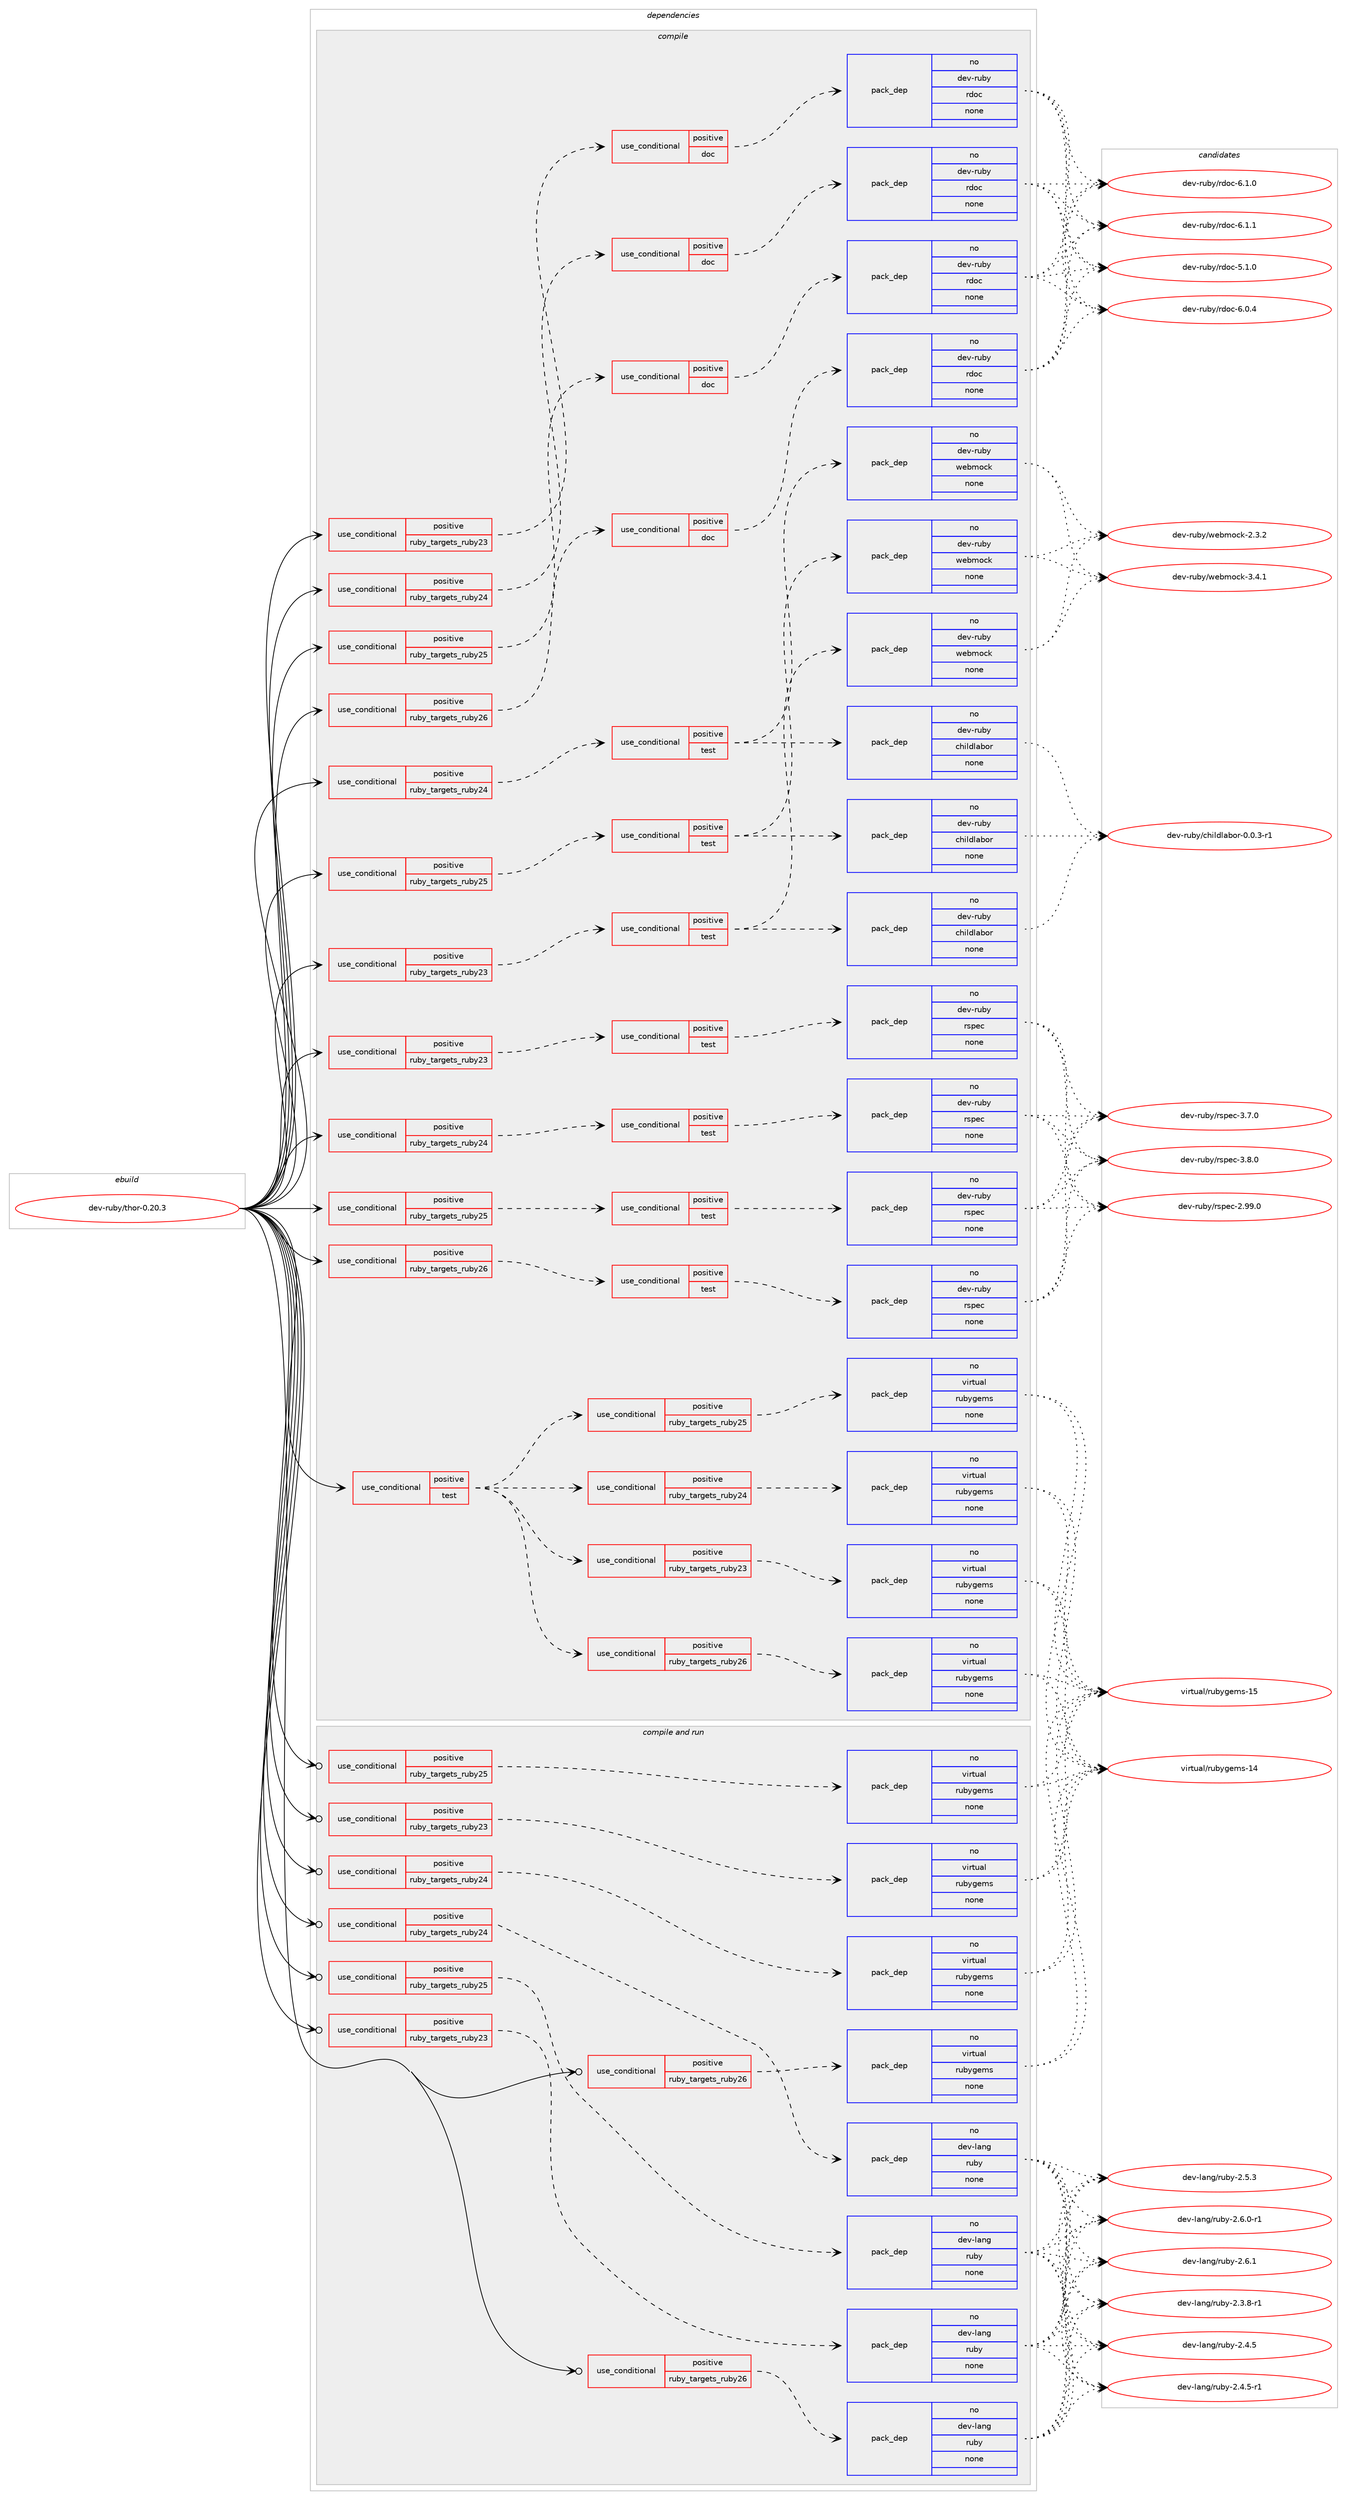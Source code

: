digraph prolog {

# *************
# Graph options
# *************

newrank=true;
concentrate=true;
compound=true;
graph [rankdir=LR,fontname=Helvetica,fontsize=10,ranksep=1.5];#, ranksep=2.5, nodesep=0.2];
edge  [arrowhead=vee];
node  [fontname=Helvetica,fontsize=10];

# **********
# The ebuild
# **********

subgraph cluster_leftcol {
color=gray;
rank=same;
label=<<i>ebuild</i>>;
id [label="dev-ruby/thor-0.20.3", color=red, width=4, href="../dev-ruby/thor-0.20.3.svg"];
}

# ****************
# The dependencies
# ****************

subgraph cluster_midcol {
color=gray;
label=<<i>dependencies</i>>;
subgraph cluster_compile {
fillcolor="#eeeeee";
style=filled;
label=<<i>compile</i>>;
subgraph cond420185 {
dependency1533257 [label=<<TABLE BORDER="0" CELLBORDER="1" CELLSPACING="0" CELLPADDING="4"><TR><TD ROWSPAN="3" CELLPADDING="10">use_conditional</TD></TR><TR><TD>positive</TD></TR><TR><TD>ruby_targets_ruby23</TD></TR></TABLE>>, shape=none, color=red];
subgraph cond420186 {
dependency1533258 [label=<<TABLE BORDER="0" CELLBORDER="1" CELLSPACING="0" CELLPADDING="4"><TR><TD ROWSPAN="3" CELLPADDING="10">use_conditional</TD></TR><TR><TD>positive</TD></TR><TR><TD>doc</TD></TR></TABLE>>, shape=none, color=red];
subgraph pack1089556 {
dependency1533259 [label=<<TABLE BORDER="0" CELLBORDER="1" CELLSPACING="0" CELLPADDING="4" WIDTH="220"><TR><TD ROWSPAN="6" CELLPADDING="30">pack_dep</TD></TR><TR><TD WIDTH="110">no</TD></TR><TR><TD>dev-ruby</TD></TR><TR><TD>rdoc</TD></TR><TR><TD>none</TD></TR><TR><TD></TD></TR></TABLE>>, shape=none, color=blue];
}
dependency1533258:e -> dependency1533259:w [weight=20,style="dashed",arrowhead="vee"];
}
dependency1533257:e -> dependency1533258:w [weight=20,style="dashed",arrowhead="vee"];
}
id:e -> dependency1533257:w [weight=20,style="solid",arrowhead="vee"];
subgraph cond420187 {
dependency1533260 [label=<<TABLE BORDER="0" CELLBORDER="1" CELLSPACING="0" CELLPADDING="4"><TR><TD ROWSPAN="3" CELLPADDING="10">use_conditional</TD></TR><TR><TD>positive</TD></TR><TR><TD>ruby_targets_ruby23</TD></TR></TABLE>>, shape=none, color=red];
subgraph cond420188 {
dependency1533261 [label=<<TABLE BORDER="0" CELLBORDER="1" CELLSPACING="0" CELLPADDING="4"><TR><TD ROWSPAN="3" CELLPADDING="10">use_conditional</TD></TR><TR><TD>positive</TD></TR><TR><TD>test</TD></TR></TABLE>>, shape=none, color=red];
subgraph pack1089557 {
dependency1533262 [label=<<TABLE BORDER="0" CELLBORDER="1" CELLSPACING="0" CELLPADDING="4" WIDTH="220"><TR><TD ROWSPAN="6" CELLPADDING="30">pack_dep</TD></TR><TR><TD WIDTH="110">no</TD></TR><TR><TD>dev-ruby</TD></TR><TR><TD>childlabor</TD></TR><TR><TD>none</TD></TR><TR><TD></TD></TR></TABLE>>, shape=none, color=blue];
}
dependency1533261:e -> dependency1533262:w [weight=20,style="dashed",arrowhead="vee"];
subgraph pack1089558 {
dependency1533263 [label=<<TABLE BORDER="0" CELLBORDER="1" CELLSPACING="0" CELLPADDING="4" WIDTH="220"><TR><TD ROWSPAN="6" CELLPADDING="30">pack_dep</TD></TR><TR><TD WIDTH="110">no</TD></TR><TR><TD>dev-ruby</TD></TR><TR><TD>webmock</TD></TR><TR><TD>none</TD></TR><TR><TD></TD></TR></TABLE>>, shape=none, color=blue];
}
dependency1533261:e -> dependency1533263:w [weight=20,style="dashed",arrowhead="vee"];
}
dependency1533260:e -> dependency1533261:w [weight=20,style="dashed",arrowhead="vee"];
}
id:e -> dependency1533260:w [weight=20,style="solid",arrowhead="vee"];
subgraph cond420189 {
dependency1533264 [label=<<TABLE BORDER="0" CELLBORDER="1" CELLSPACING="0" CELLPADDING="4"><TR><TD ROWSPAN="3" CELLPADDING="10">use_conditional</TD></TR><TR><TD>positive</TD></TR><TR><TD>ruby_targets_ruby23</TD></TR></TABLE>>, shape=none, color=red];
subgraph cond420190 {
dependency1533265 [label=<<TABLE BORDER="0" CELLBORDER="1" CELLSPACING="0" CELLPADDING="4"><TR><TD ROWSPAN="3" CELLPADDING="10">use_conditional</TD></TR><TR><TD>positive</TD></TR><TR><TD>test</TD></TR></TABLE>>, shape=none, color=red];
subgraph pack1089559 {
dependency1533266 [label=<<TABLE BORDER="0" CELLBORDER="1" CELLSPACING="0" CELLPADDING="4" WIDTH="220"><TR><TD ROWSPAN="6" CELLPADDING="30">pack_dep</TD></TR><TR><TD WIDTH="110">no</TD></TR><TR><TD>dev-ruby</TD></TR><TR><TD>rspec</TD></TR><TR><TD>none</TD></TR><TR><TD></TD></TR></TABLE>>, shape=none, color=blue];
}
dependency1533265:e -> dependency1533266:w [weight=20,style="dashed",arrowhead="vee"];
}
dependency1533264:e -> dependency1533265:w [weight=20,style="dashed",arrowhead="vee"];
}
id:e -> dependency1533264:w [weight=20,style="solid",arrowhead="vee"];
subgraph cond420191 {
dependency1533267 [label=<<TABLE BORDER="0" CELLBORDER="1" CELLSPACING="0" CELLPADDING="4"><TR><TD ROWSPAN="3" CELLPADDING="10">use_conditional</TD></TR><TR><TD>positive</TD></TR><TR><TD>ruby_targets_ruby24</TD></TR></TABLE>>, shape=none, color=red];
subgraph cond420192 {
dependency1533268 [label=<<TABLE BORDER="0" CELLBORDER="1" CELLSPACING="0" CELLPADDING="4"><TR><TD ROWSPAN="3" CELLPADDING="10">use_conditional</TD></TR><TR><TD>positive</TD></TR><TR><TD>doc</TD></TR></TABLE>>, shape=none, color=red];
subgraph pack1089560 {
dependency1533269 [label=<<TABLE BORDER="0" CELLBORDER="1" CELLSPACING="0" CELLPADDING="4" WIDTH="220"><TR><TD ROWSPAN="6" CELLPADDING="30">pack_dep</TD></TR><TR><TD WIDTH="110">no</TD></TR><TR><TD>dev-ruby</TD></TR><TR><TD>rdoc</TD></TR><TR><TD>none</TD></TR><TR><TD></TD></TR></TABLE>>, shape=none, color=blue];
}
dependency1533268:e -> dependency1533269:w [weight=20,style="dashed",arrowhead="vee"];
}
dependency1533267:e -> dependency1533268:w [weight=20,style="dashed",arrowhead="vee"];
}
id:e -> dependency1533267:w [weight=20,style="solid",arrowhead="vee"];
subgraph cond420193 {
dependency1533270 [label=<<TABLE BORDER="0" CELLBORDER="1" CELLSPACING="0" CELLPADDING="4"><TR><TD ROWSPAN="3" CELLPADDING="10">use_conditional</TD></TR><TR><TD>positive</TD></TR><TR><TD>ruby_targets_ruby24</TD></TR></TABLE>>, shape=none, color=red];
subgraph cond420194 {
dependency1533271 [label=<<TABLE BORDER="0" CELLBORDER="1" CELLSPACING="0" CELLPADDING="4"><TR><TD ROWSPAN="3" CELLPADDING="10">use_conditional</TD></TR><TR><TD>positive</TD></TR><TR><TD>test</TD></TR></TABLE>>, shape=none, color=red];
subgraph pack1089561 {
dependency1533272 [label=<<TABLE BORDER="0" CELLBORDER="1" CELLSPACING="0" CELLPADDING="4" WIDTH="220"><TR><TD ROWSPAN="6" CELLPADDING="30">pack_dep</TD></TR><TR><TD WIDTH="110">no</TD></TR><TR><TD>dev-ruby</TD></TR><TR><TD>childlabor</TD></TR><TR><TD>none</TD></TR><TR><TD></TD></TR></TABLE>>, shape=none, color=blue];
}
dependency1533271:e -> dependency1533272:w [weight=20,style="dashed",arrowhead="vee"];
subgraph pack1089562 {
dependency1533273 [label=<<TABLE BORDER="0" CELLBORDER="1" CELLSPACING="0" CELLPADDING="4" WIDTH="220"><TR><TD ROWSPAN="6" CELLPADDING="30">pack_dep</TD></TR><TR><TD WIDTH="110">no</TD></TR><TR><TD>dev-ruby</TD></TR><TR><TD>webmock</TD></TR><TR><TD>none</TD></TR><TR><TD></TD></TR></TABLE>>, shape=none, color=blue];
}
dependency1533271:e -> dependency1533273:w [weight=20,style="dashed",arrowhead="vee"];
}
dependency1533270:e -> dependency1533271:w [weight=20,style="dashed",arrowhead="vee"];
}
id:e -> dependency1533270:w [weight=20,style="solid",arrowhead="vee"];
subgraph cond420195 {
dependency1533274 [label=<<TABLE BORDER="0" CELLBORDER="1" CELLSPACING="0" CELLPADDING="4"><TR><TD ROWSPAN="3" CELLPADDING="10">use_conditional</TD></TR><TR><TD>positive</TD></TR><TR><TD>ruby_targets_ruby24</TD></TR></TABLE>>, shape=none, color=red];
subgraph cond420196 {
dependency1533275 [label=<<TABLE BORDER="0" CELLBORDER="1" CELLSPACING="0" CELLPADDING="4"><TR><TD ROWSPAN="3" CELLPADDING="10">use_conditional</TD></TR><TR><TD>positive</TD></TR><TR><TD>test</TD></TR></TABLE>>, shape=none, color=red];
subgraph pack1089563 {
dependency1533276 [label=<<TABLE BORDER="0" CELLBORDER="1" CELLSPACING="0" CELLPADDING="4" WIDTH="220"><TR><TD ROWSPAN="6" CELLPADDING="30">pack_dep</TD></TR><TR><TD WIDTH="110">no</TD></TR><TR><TD>dev-ruby</TD></TR><TR><TD>rspec</TD></TR><TR><TD>none</TD></TR><TR><TD></TD></TR></TABLE>>, shape=none, color=blue];
}
dependency1533275:e -> dependency1533276:w [weight=20,style="dashed",arrowhead="vee"];
}
dependency1533274:e -> dependency1533275:w [weight=20,style="dashed",arrowhead="vee"];
}
id:e -> dependency1533274:w [weight=20,style="solid",arrowhead="vee"];
subgraph cond420197 {
dependency1533277 [label=<<TABLE BORDER="0" CELLBORDER="1" CELLSPACING="0" CELLPADDING="4"><TR><TD ROWSPAN="3" CELLPADDING="10">use_conditional</TD></TR><TR><TD>positive</TD></TR><TR><TD>ruby_targets_ruby25</TD></TR></TABLE>>, shape=none, color=red];
subgraph cond420198 {
dependency1533278 [label=<<TABLE BORDER="0" CELLBORDER="1" CELLSPACING="0" CELLPADDING="4"><TR><TD ROWSPAN="3" CELLPADDING="10">use_conditional</TD></TR><TR><TD>positive</TD></TR><TR><TD>doc</TD></TR></TABLE>>, shape=none, color=red];
subgraph pack1089564 {
dependency1533279 [label=<<TABLE BORDER="0" CELLBORDER="1" CELLSPACING="0" CELLPADDING="4" WIDTH="220"><TR><TD ROWSPAN="6" CELLPADDING="30">pack_dep</TD></TR><TR><TD WIDTH="110">no</TD></TR><TR><TD>dev-ruby</TD></TR><TR><TD>rdoc</TD></TR><TR><TD>none</TD></TR><TR><TD></TD></TR></TABLE>>, shape=none, color=blue];
}
dependency1533278:e -> dependency1533279:w [weight=20,style="dashed",arrowhead="vee"];
}
dependency1533277:e -> dependency1533278:w [weight=20,style="dashed",arrowhead="vee"];
}
id:e -> dependency1533277:w [weight=20,style="solid",arrowhead="vee"];
subgraph cond420199 {
dependency1533280 [label=<<TABLE BORDER="0" CELLBORDER="1" CELLSPACING="0" CELLPADDING="4"><TR><TD ROWSPAN="3" CELLPADDING="10">use_conditional</TD></TR><TR><TD>positive</TD></TR><TR><TD>ruby_targets_ruby25</TD></TR></TABLE>>, shape=none, color=red];
subgraph cond420200 {
dependency1533281 [label=<<TABLE BORDER="0" CELLBORDER="1" CELLSPACING="0" CELLPADDING="4"><TR><TD ROWSPAN="3" CELLPADDING="10">use_conditional</TD></TR><TR><TD>positive</TD></TR><TR><TD>test</TD></TR></TABLE>>, shape=none, color=red];
subgraph pack1089565 {
dependency1533282 [label=<<TABLE BORDER="0" CELLBORDER="1" CELLSPACING="0" CELLPADDING="4" WIDTH="220"><TR><TD ROWSPAN="6" CELLPADDING="30">pack_dep</TD></TR><TR><TD WIDTH="110">no</TD></TR><TR><TD>dev-ruby</TD></TR><TR><TD>childlabor</TD></TR><TR><TD>none</TD></TR><TR><TD></TD></TR></TABLE>>, shape=none, color=blue];
}
dependency1533281:e -> dependency1533282:w [weight=20,style="dashed",arrowhead="vee"];
subgraph pack1089566 {
dependency1533283 [label=<<TABLE BORDER="0" CELLBORDER="1" CELLSPACING="0" CELLPADDING="4" WIDTH="220"><TR><TD ROWSPAN="6" CELLPADDING="30">pack_dep</TD></TR><TR><TD WIDTH="110">no</TD></TR><TR><TD>dev-ruby</TD></TR><TR><TD>webmock</TD></TR><TR><TD>none</TD></TR><TR><TD></TD></TR></TABLE>>, shape=none, color=blue];
}
dependency1533281:e -> dependency1533283:w [weight=20,style="dashed",arrowhead="vee"];
}
dependency1533280:e -> dependency1533281:w [weight=20,style="dashed",arrowhead="vee"];
}
id:e -> dependency1533280:w [weight=20,style="solid",arrowhead="vee"];
subgraph cond420201 {
dependency1533284 [label=<<TABLE BORDER="0" CELLBORDER="1" CELLSPACING="0" CELLPADDING="4"><TR><TD ROWSPAN="3" CELLPADDING="10">use_conditional</TD></TR><TR><TD>positive</TD></TR><TR><TD>ruby_targets_ruby25</TD></TR></TABLE>>, shape=none, color=red];
subgraph cond420202 {
dependency1533285 [label=<<TABLE BORDER="0" CELLBORDER="1" CELLSPACING="0" CELLPADDING="4"><TR><TD ROWSPAN="3" CELLPADDING="10">use_conditional</TD></TR><TR><TD>positive</TD></TR><TR><TD>test</TD></TR></TABLE>>, shape=none, color=red];
subgraph pack1089567 {
dependency1533286 [label=<<TABLE BORDER="0" CELLBORDER="1" CELLSPACING="0" CELLPADDING="4" WIDTH="220"><TR><TD ROWSPAN="6" CELLPADDING="30">pack_dep</TD></TR><TR><TD WIDTH="110">no</TD></TR><TR><TD>dev-ruby</TD></TR><TR><TD>rspec</TD></TR><TR><TD>none</TD></TR><TR><TD></TD></TR></TABLE>>, shape=none, color=blue];
}
dependency1533285:e -> dependency1533286:w [weight=20,style="dashed",arrowhead="vee"];
}
dependency1533284:e -> dependency1533285:w [weight=20,style="dashed",arrowhead="vee"];
}
id:e -> dependency1533284:w [weight=20,style="solid",arrowhead="vee"];
subgraph cond420203 {
dependency1533287 [label=<<TABLE BORDER="0" CELLBORDER="1" CELLSPACING="0" CELLPADDING="4"><TR><TD ROWSPAN="3" CELLPADDING="10">use_conditional</TD></TR><TR><TD>positive</TD></TR><TR><TD>ruby_targets_ruby26</TD></TR></TABLE>>, shape=none, color=red];
subgraph cond420204 {
dependency1533288 [label=<<TABLE BORDER="0" CELLBORDER="1" CELLSPACING="0" CELLPADDING="4"><TR><TD ROWSPAN="3" CELLPADDING="10">use_conditional</TD></TR><TR><TD>positive</TD></TR><TR><TD>doc</TD></TR></TABLE>>, shape=none, color=red];
subgraph pack1089568 {
dependency1533289 [label=<<TABLE BORDER="0" CELLBORDER="1" CELLSPACING="0" CELLPADDING="4" WIDTH="220"><TR><TD ROWSPAN="6" CELLPADDING="30">pack_dep</TD></TR><TR><TD WIDTH="110">no</TD></TR><TR><TD>dev-ruby</TD></TR><TR><TD>rdoc</TD></TR><TR><TD>none</TD></TR><TR><TD></TD></TR></TABLE>>, shape=none, color=blue];
}
dependency1533288:e -> dependency1533289:w [weight=20,style="dashed",arrowhead="vee"];
}
dependency1533287:e -> dependency1533288:w [weight=20,style="dashed",arrowhead="vee"];
}
id:e -> dependency1533287:w [weight=20,style="solid",arrowhead="vee"];
subgraph cond420205 {
dependency1533290 [label=<<TABLE BORDER="0" CELLBORDER="1" CELLSPACING="0" CELLPADDING="4"><TR><TD ROWSPAN="3" CELLPADDING="10">use_conditional</TD></TR><TR><TD>positive</TD></TR><TR><TD>ruby_targets_ruby26</TD></TR></TABLE>>, shape=none, color=red];
subgraph cond420206 {
dependency1533291 [label=<<TABLE BORDER="0" CELLBORDER="1" CELLSPACING="0" CELLPADDING="4"><TR><TD ROWSPAN="3" CELLPADDING="10">use_conditional</TD></TR><TR><TD>positive</TD></TR><TR><TD>test</TD></TR></TABLE>>, shape=none, color=red];
subgraph pack1089569 {
dependency1533292 [label=<<TABLE BORDER="0" CELLBORDER="1" CELLSPACING="0" CELLPADDING="4" WIDTH="220"><TR><TD ROWSPAN="6" CELLPADDING="30">pack_dep</TD></TR><TR><TD WIDTH="110">no</TD></TR><TR><TD>dev-ruby</TD></TR><TR><TD>rspec</TD></TR><TR><TD>none</TD></TR><TR><TD></TD></TR></TABLE>>, shape=none, color=blue];
}
dependency1533291:e -> dependency1533292:w [weight=20,style="dashed",arrowhead="vee"];
}
dependency1533290:e -> dependency1533291:w [weight=20,style="dashed",arrowhead="vee"];
}
id:e -> dependency1533290:w [weight=20,style="solid",arrowhead="vee"];
subgraph cond420207 {
dependency1533293 [label=<<TABLE BORDER="0" CELLBORDER="1" CELLSPACING="0" CELLPADDING="4"><TR><TD ROWSPAN="3" CELLPADDING="10">use_conditional</TD></TR><TR><TD>positive</TD></TR><TR><TD>test</TD></TR></TABLE>>, shape=none, color=red];
subgraph cond420208 {
dependency1533294 [label=<<TABLE BORDER="0" CELLBORDER="1" CELLSPACING="0" CELLPADDING="4"><TR><TD ROWSPAN="3" CELLPADDING="10">use_conditional</TD></TR><TR><TD>positive</TD></TR><TR><TD>ruby_targets_ruby23</TD></TR></TABLE>>, shape=none, color=red];
subgraph pack1089570 {
dependency1533295 [label=<<TABLE BORDER="0" CELLBORDER="1" CELLSPACING="0" CELLPADDING="4" WIDTH="220"><TR><TD ROWSPAN="6" CELLPADDING="30">pack_dep</TD></TR><TR><TD WIDTH="110">no</TD></TR><TR><TD>virtual</TD></TR><TR><TD>rubygems</TD></TR><TR><TD>none</TD></TR><TR><TD></TD></TR></TABLE>>, shape=none, color=blue];
}
dependency1533294:e -> dependency1533295:w [weight=20,style="dashed",arrowhead="vee"];
}
dependency1533293:e -> dependency1533294:w [weight=20,style="dashed",arrowhead="vee"];
subgraph cond420209 {
dependency1533296 [label=<<TABLE BORDER="0" CELLBORDER="1" CELLSPACING="0" CELLPADDING="4"><TR><TD ROWSPAN="3" CELLPADDING="10">use_conditional</TD></TR><TR><TD>positive</TD></TR><TR><TD>ruby_targets_ruby24</TD></TR></TABLE>>, shape=none, color=red];
subgraph pack1089571 {
dependency1533297 [label=<<TABLE BORDER="0" CELLBORDER="1" CELLSPACING="0" CELLPADDING="4" WIDTH="220"><TR><TD ROWSPAN="6" CELLPADDING="30">pack_dep</TD></TR><TR><TD WIDTH="110">no</TD></TR><TR><TD>virtual</TD></TR><TR><TD>rubygems</TD></TR><TR><TD>none</TD></TR><TR><TD></TD></TR></TABLE>>, shape=none, color=blue];
}
dependency1533296:e -> dependency1533297:w [weight=20,style="dashed",arrowhead="vee"];
}
dependency1533293:e -> dependency1533296:w [weight=20,style="dashed",arrowhead="vee"];
subgraph cond420210 {
dependency1533298 [label=<<TABLE BORDER="0" CELLBORDER="1" CELLSPACING="0" CELLPADDING="4"><TR><TD ROWSPAN="3" CELLPADDING="10">use_conditional</TD></TR><TR><TD>positive</TD></TR><TR><TD>ruby_targets_ruby25</TD></TR></TABLE>>, shape=none, color=red];
subgraph pack1089572 {
dependency1533299 [label=<<TABLE BORDER="0" CELLBORDER="1" CELLSPACING="0" CELLPADDING="4" WIDTH="220"><TR><TD ROWSPAN="6" CELLPADDING="30">pack_dep</TD></TR><TR><TD WIDTH="110">no</TD></TR><TR><TD>virtual</TD></TR><TR><TD>rubygems</TD></TR><TR><TD>none</TD></TR><TR><TD></TD></TR></TABLE>>, shape=none, color=blue];
}
dependency1533298:e -> dependency1533299:w [weight=20,style="dashed",arrowhead="vee"];
}
dependency1533293:e -> dependency1533298:w [weight=20,style="dashed",arrowhead="vee"];
subgraph cond420211 {
dependency1533300 [label=<<TABLE BORDER="0" CELLBORDER="1" CELLSPACING="0" CELLPADDING="4"><TR><TD ROWSPAN="3" CELLPADDING="10">use_conditional</TD></TR><TR><TD>positive</TD></TR><TR><TD>ruby_targets_ruby26</TD></TR></TABLE>>, shape=none, color=red];
subgraph pack1089573 {
dependency1533301 [label=<<TABLE BORDER="0" CELLBORDER="1" CELLSPACING="0" CELLPADDING="4" WIDTH="220"><TR><TD ROWSPAN="6" CELLPADDING="30">pack_dep</TD></TR><TR><TD WIDTH="110">no</TD></TR><TR><TD>virtual</TD></TR><TR><TD>rubygems</TD></TR><TR><TD>none</TD></TR><TR><TD></TD></TR></TABLE>>, shape=none, color=blue];
}
dependency1533300:e -> dependency1533301:w [weight=20,style="dashed",arrowhead="vee"];
}
dependency1533293:e -> dependency1533300:w [weight=20,style="dashed",arrowhead="vee"];
}
id:e -> dependency1533293:w [weight=20,style="solid",arrowhead="vee"];
}
subgraph cluster_compileandrun {
fillcolor="#eeeeee";
style=filled;
label=<<i>compile and run</i>>;
subgraph cond420212 {
dependency1533302 [label=<<TABLE BORDER="0" CELLBORDER="1" CELLSPACING="0" CELLPADDING="4"><TR><TD ROWSPAN="3" CELLPADDING="10">use_conditional</TD></TR><TR><TD>positive</TD></TR><TR><TD>ruby_targets_ruby23</TD></TR></TABLE>>, shape=none, color=red];
subgraph pack1089574 {
dependency1533303 [label=<<TABLE BORDER="0" CELLBORDER="1" CELLSPACING="0" CELLPADDING="4" WIDTH="220"><TR><TD ROWSPAN="6" CELLPADDING="30">pack_dep</TD></TR><TR><TD WIDTH="110">no</TD></TR><TR><TD>dev-lang</TD></TR><TR><TD>ruby</TD></TR><TR><TD>none</TD></TR><TR><TD></TD></TR></TABLE>>, shape=none, color=blue];
}
dependency1533302:e -> dependency1533303:w [weight=20,style="dashed",arrowhead="vee"];
}
id:e -> dependency1533302:w [weight=20,style="solid",arrowhead="odotvee"];
subgraph cond420213 {
dependency1533304 [label=<<TABLE BORDER="0" CELLBORDER="1" CELLSPACING="0" CELLPADDING="4"><TR><TD ROWSPAN="3" CELLPADDING="10">use_conditional</TD></TR><TR><TD>positive</TD></TR><TR><TD>ruby_targets_ruby23</TD></TR></TABLE>>, shape=none, color=red];
subgraph pack1089575 {
dependency1533305 [label=<<TABLE BORDER="0" CELLBORDER="1" CELLSPACING="0" CELLPADDING="4" WIDTH="220"><TR><TD ROWSPAN="6" CELLPADDING="30">pack_dep</TD></TR><TR><TD WIDTH="110">no</TD></TR><TR><TD>virtual</TD></TR><TR><TD>rubygems</TD></TR><TR><TD>none</TD></TR><TR><TD></TD></TR></TABLE>>, shape=none, color=blue];
}
dependency1533304:e -> dependency1533305:w [weight=20,style="dashed",arrowhead="vee"];
}
id:e -> dependency1533304:w [weight=20,style="solid",arrowhead="odotvee"];
subgraph cond420214 {
dependency1533306 [label=<<TABLE BORDER="0" CELLBORDER="1" CELLSPACING="0" CELLPADDING="4"><TR><TD ROWSPAN="3" CELLPADDING="10">use_conditional</TD></TR><TR><TD>positive</TD></TR><TR><TD>ruby_targets_ruby24</TD></TR></TABLE>>, shape=none, color=red];
subgraph pack1089576 {
dependency1533307 [label=<<TABLE BORDER="0" CELLBORDER="1" CELLSPACING="0" CELLPADDING="4" WIDTH="220"><TR><TD ROWSPAN="6" CELLPADDING="30">pack_dep</TD></TR><TR><TD WIDTH="110">no</TD></TR><TR><TD>dev-lang</TD></TR><TR><TD>ruby</TD></TR><TR><TD>none</TD></TR><TR><TD></TD></TR></TABLE>>, shape=none, color=blue];
}
dependency1533306:e -> dependency1533307:w [weight=20,style="dashed",arrowhead="vee"];
}
id:e -> dependency1533306:w [weight=20,style="solid",arrowhead="odotvee"];
subgraph cond420215 {
dependency1533308 [label=<<TABLE BORDER="0" CELLBORDER="1" CELLSPACING="0" CELLPADDING="4"><TR><TD ROWSPAN="3" CELLPADDING="10">use_conditional</TD></TR><TR><TD>positive</TD></TR><TR><TD>ruby_targets_ruby24</TD></TR></TABLE>>, shape=none, color=red];
subgraph pack1089577 {
dependency1533309 [label=<<TABLE BORDER="0" CELLBORDER="1" CELLSPACING="0" CELLPADDING="4" WIDTH="220"><TR><TD ROWSPAN="6" CELLPADDING="30">pack_dep</TD></TR><TR><TD WIDTH="110">no</TD></TR><TR><TD>virtual</TD></TR><TR><TD>rubygems</TD></TR><TR><TD>none</TD></TR><TR><TD></TD></TR></TABLE>>, shape=none, color=blue];
}
dependency1533308:e -> dependency1533309:w [weight=20,style="dashed",arrowhead="vee"];
}
id:e -> dependency1533308:w [weight=20,style="solid",arrowhead="odotvee"];
subgraph cond420216 {
dependency1533310 [label=<<TABLE BORDER="0" CELLBORDER="1" CELLSPACING="0" CELLPADDING="4"><TR><TD ROWSPAN="3" CELLPADDING="10">use_conditional</TD></TR><TR><TD>positive</TD></TR><TR><TD>ruby_targets_ruby25</TD></TR></TABLE>>, shape=none, color=red];
subgraph pack1089578 {
dependency1533311 [label=<<TABLE BORDER="0" CELLBORDER="1" CELLSPACING="0" CELLPADDING="4" WIDTH="220"><TR><TD ROWSPAN="6" CELLPADDING="30">pack_dep</TD></TR><TR><TD WIDTH="110">no</TD></TR><TR><TD>dev-lang</TD></TR><TR><TD>ruby</TD></TR><TR><TD>none</TD></TR><TR><TD></TD></TR></TABLE>>, shape=none, color=blue];
}
dependency1533310:e -> dependency1533311:w [weight=20,style="dashed",arrowhead="vee"];
}
id:e -> dependency1533310:w [weight=20,style="solid",arrowhead="odotvee"];
subgraph cond420217 {
dependency1533312 [label=<<TABLE BORDER="0" CELLBORDER="1" CELLSPACING="0" CELLPADDING="4"><TR><TD ROWSPAN="3" CELLPADDING="10">use_conditional</TD></TR><TR><TD>positive</TD></TR><TR><TD>ruby_targets_ruby25</TD></TR></TABLE>>, shape=none, color=red];
subgraph pack1089579 {
dependency1533313 [label=<<TABLE BORDER="0" CELLBORDER="1" CELLSPACING="0" CELLPADDING="4" WIDTH="220"><TR><TD ROWSPAN="6" CELLPADDING="30">pack_dep</TD></TR><TR><TD WIDTH="110">no</TD></TR><TR><TD>virtual</TD></TR><TR><TD>rubygems</TD></TR><TR><TD>none</TD></TR><TR><TD></TD></TR></TABLE>>, shape=none, color=blue];
}
dependency1533312:e -> dependency1533313:w [weight=20,style="dashed",arrowhead="vee"];
}
id:e -> dependency1533312:w [weight=20,style="solid",arrowhead="odotvee"];
subgraph cond420218 {
dependency1533314 [label=<<TABLE BORDER="0" CELLBORDER="1" CELLSPACING="0" CELLPADDING="4"><TR><TD ROWSPAN="3" CELLPADDING="10">use_conditional</TD></TR><TR><TD>positive</TD></TR><TR><TD>ruby_targets_ruby26</TD></TR></TABLE>>, shape=none, color=red];
subgraph pack1089580 {
dependency1533315 [label=<<TABLE BORDER="0" CELLBORDER="1" CELLSPACING="0" CELLPADDING="4" WIDTH="220"><TR><TD ROWSPAN="6" CELLPADDING="30">pack_dep</TD></TR><TR><TD WIDTH="110">no</TD></TR><TR><TD>dev-lang</TD></TR><TR><TD>ruby</TD></TR><TR><TD>none</TD></TR><TR><TD></TD></TR></TABLE>>, shape=none, color=blue];
}
dependency1533314:e -> dependency1533315:w [weight=20,style="dashed",arrowhead="vee"];
}
id:e -> dependency1533314:w [weight=20,style="solid",arrowhead="odotvee"];
subgraph cond420219 {
dependency1533316 [label=<<TABLE BORDER="0" CELLBORDER="1" CELLSPACING="0" CELLPADDING="4"><TR><TD ROWSPAN="3" CELLPADDING="10">use_conditional</TD></TR><TR><TD>positive</TD></TR><TR><TD>ruby_targets_ruby26</TD></TR></TABLE>>, shape=none, color=red];
subgraph pack1089581 {
dependency1533317 [label=<<TABLE BORDER="0" CELLBORDER="1" CELLSPACING="0" CELLPADDING="4" WIDTH="220"><TR><TD ROWSPAN="6" CELLPADDING="30">pack_dep</TD></TR><TR><TD WIDTH="110">no</TD></TR><TR><TD>virtual</TD></TR><TR><TD>rubygems</TD></TR><TR><TD>none</TD></TR><TR><TD></TD></TR></TABLE>>, shape=none, color=blue];
}
dependency1533316:e -> dependency1533317:w [weight=20,style="dashed",arrowhead="vee"];
}
id:e -> dependency1533316:w [weight=20,style="solid",arrowhead="odotvee"];
}
subgraph cluster_run {
fillcolor="#eeeeee";
style=filled;
label=<<i>run</i>>;
}
}

# **************
# The candidates
# **************

subgraph cluster_choices {
rank=same;
color=gray;
label=<<i>candidates</i>>;

subgraph choice1089556 {
color=black;
nodesep=1;
choice10010111845114117981214711410011199455346494648 [label="dev-ruby/rdoc-5.1.0", color=red, width=4,href="../dev-ruby/rdoc-5.1.0.svg"];
choice10010111845114117981214711410011199455446484652 [label="dev-ruby/rdoc-6.0.4", color=red, width=4,href="../dev-ruby/rdoc-6.0.4.svg"];
choice10010111845114117981214711410011199455446494648 [label="dev-ruby/rdoc-6.1.0", color=red, width=4,href="../dev-ruby/rdoc-6.1.0.svg"];
choice10010111845114117981214711410011199455446494649 [label="dev-ruby/rdoc-6.1.1", color=red, width=4,href="../dev-ruby/rdoc-6.1.1.svg"];
dependency1533259:e -> choice10010111845114117981214711410011199455346494648:w [style=dotted,weight="100"];
dependency1533259:e -> choice10010111845114117981214711410011199455446484652:w [style=dotted,weight="100"];
dependency1533259:e -> choice10010111845114117981214711410011199455446494648:w [style=dotted,weight="100"];
dependency1533259:e -> choice10010111845114117981214711410011199455446494649:w [style=dotted,weight="100"];
}
subgraph choice1089557 {
color=black;
nodesep=1;
choice1001011184511411798121479910410510810010897981111144548464846514511449 [label="dev-ruby/childlabor-0.0.3-r1", color=red, width=4,href="../dev-ruby/childlabor-0.0.3-r1.svg"];
dependency1533262:e -> choice1001011184511411798121479910410510810010897981111144548464846514511449:w [style=dotted,weight="100"];
}
subgraph choice1089558 {
color=black;
nodesep=1;
choice1001011184511411798121471191019810911199107455046514650 [label="dev-ruby/webmock-2.3.2", color=red, width=4,href="../dev-ruby/webmock-2.3.2.svg"];
choice1001011184511411798121471191019810911199107455146524649 [label="dev-ruby/webmock-3.4.1", color=red, width=4,href="../dev-ruby/webmock-3.4.1.svg"];
dependency1533263:e -> choice1001011184511411798121471191019810911199107455046514650:w [style=dotted,weight="100"];
dependency1533263:e -> choice1001011184511411798121471191019810911199107455146524649:w [style=dotted,weight="100"];
}
subgraph choice1089559 {
color=black;
nodesep=1;
choice1001011184511411798121471141151121019945504657574648 [label="dev-ruby/rspec-2.99.0", color=red, width=4,href="../dev-ruby/rspec-2.99.0.svg"];
choice10010111845114117981214711411511210199455146554648 [label="dev-ruby/rspec-3.7.0", color=red, width=4,href="../dev-ruby/rspec-3.7.0.svg"];
choice10010111845114117981214711411511210199455146564648 [label="dev-ruby/rspec-3.8.0", color=red, width=4,href="../dev-ruby/rspec-3.8.0.svg"];
dependency1533266:e -> choice1001011184511411798121471141151121019945504657574648:w [style=dotted,weight="100"];
dependency1533266:e -> choice10010111845114117981214711411511210199455146554648:w [style=dotted,weight="100"];
dependency1533266:e -> choice10010111845114117981214711411511210199455146564648:w [style=dotted,weight="100"];
}
subgraph choice1089560 {
color=black;
nodesep=1;
choice10010111845114117981214711410011199455346494648 [label="dev-ruby/rdoc-5.1.0", color=red, width=4,href="../dev-ruby/rdoc-5.1.0.svg"];
choice10010111845114117981214711410011199455446484652 [label="dev-ruby/rdoc-6.0.4", color=red, width=4,href="../dev-ruby/rdoc-6.0.4.svg"];
choice10010111845114117981214711410011199455446494648 [label="dev-ruby/rdoc-6.1.0", color=red, width=4,href="../dev-ruby/rdoc-6.1.0.svg"];
choice10010111845114117981214711410011199455446494649 [label="dev-ruby/rdoc-6.1.1", color=red, width=4,href="../dev-ruby/rdoc-6.1.1.svg"];
dependency1533269:e -> choice10010111845114117981214711410011199455346494648:w [style=dotted,weight="100"];
dependency1533269:e -> choice10010111845114117981214711410011199455446484652:w [style=dotted,weight="100"];
dependency1533269:e -> choice10010111845114117981214711410011199455446494648:w [style=dotted,weight="100"];
dependency1533269:e -> choice10010111845114117981214711410011199455446494649:w [style=dotted,weight="100"];
}
subgraph choice1089561 {
color=black;
nodesep=1;
choice1001011184511411798121479910410510810010897981111144548464846514511449 [label="dev-ruby/childlabor-0.0.3-r1", color=red, width=4,href="../dev-ruby/childlabor-0.0.3-r1.svg"];
dependency1533272:e -> choice1001011184511411798121479910410510810010897981111144548464846514511449:w [style=dotted,weight="100"];
}
subgraph choice1089562 {
color=black;
nodesep=1;
choice1001011184511411798121471191019810911199107455046514650 [label="dev-ruby/webmock-2.3.2", color=red, width=4,href="../dev-ruby/webmock-2.3.2.svg"];
choice1001011184511411798121471191019810911199107455146524649 [label="dev-ruby/webmock-3.4.1", color=red, width=4,href="../dev-ruby/webmock-3.4.1.svg"];
dependency1533273:e -> choice1001011184511411798121471191019810911199107455046514650:w [style=dotted,weight="100"];
dependency1533273:e -> choice1001011184511411798121471191019810911199107455146524649:w [style=dotted,weight="100"];
}
subgraph choice1089563 {
color=black;
nodesep=1;
choice1001011184511411798121471141151121019945504657574648 [label="dev-ruby/rspec-2.99.0", color=red, width=4,href="../dev-ruby/rspec-2.99.0.svg"];
choice10010111845114117981214711411511210199455146554648 [label="dev-ruby/rspec-3.7.0", color=red, width=4,href="../dev-ruby/rspec-3.7.0.svg"];
choice10010111845114117981214711411511210199455146564648 [label="dev-ruby/rspec-3.8.0", color=red, width=4,href="../dev-ruby/rspec-3.8.0.svg"];
dependency1533276:e -> choice1001011184511411798121471141151121019945504657574648:w [style=dotted,weight="100"];
dependency1533276:e -> choice10010111845114117981214711411511210199455146554648:w [style=dotted,weight="100"];
dependency1533276:e -> choice10010111845114117981214711411511210199455146564648:w [style=dotted,weight="100"];
}
subgraph choice1089564 {
color=black;
nodesep=1;
choice10010111845114117981214711410011199455346494648 [label="dev-ruby/rdoc-5.1.0", color=red, width=4,href="../dev-ruby/rdoc-5.1.0.svg"];
choice10010111845114117981214711410011199455446484652 [label="dev-ruby/rdoc-6.0.4", color=red, width=4,href="../dev-ruby/rdoc-6.0.4.svg"];
choice10010111845114117981214711410011199455446494648 [label="dev-ruby/rdoc-6.1.0", color=red, width=4,href="../dev-ruby/rdoc-6.1.0.svg"];
choice10010111845114117981214711410011199455446494649 [label="dev-ruby/rdoc-6.1.1", color=red, width=4,href="../dev-ruby/rdoc-6.1.1.svg"];
dependency1533279:e -> choice10010111845114117981214711410011199455346494648:w [style=dotted,weight="100"];
dependency1533279:e -> choice10010111845114117981214711410011199455446484652:w [style=dotted,weight="100"];
dependency1533279:e -> choice10010111845114117981214711410011199455446494648:w [style=dotted,weight="100"];
dependency1533279:e -> choice10010111845114117981214711410011199455446494649:w [style=dotted,weight="100"];
}
subgraph choice1089565 {
color=black;
nodesep=1;
choice1001011184511411798121479910410510810010897981111144548464846514511449 [label="dev-ruby/childlabor-0.0.3-r1", color=red, width=4,href="../dev-ruby/childlabor-0.0.3-r1.svg"];
dependency1533282:e -> choice1001011184511411798121479910410510810010897981111144548464846514511449:w [style=dotted,weight="100"];
}
subgraph choice1089566 {
color=black;
nodesep=1;
choice1001011184511411798121471191019810911199107455046514650 [label="dev-ruby/webmock-2.3.2", color=red, width=4,href="../dev-ruby/webmock-2.3.2.svg"];
choice1001011184511411798121471191019810911199107455146524649 [label="dev-ruby/webmock-3.4.1", color=red, width=4,href="../dev-ruby/webmock-3.4.1.svg"];
dependency1533283:e -> choice1001011184511411798121471191019810911199107455046514650:w [style=dotted,weight="100"];
dependency1533283:e -> choice1001011184511411798121471191019810911199107455146524649:w [style=dotted,weight="100"];
}
subgraph choice1089567 {
color=black;
nodesep=1;
choice1001011184511411798121471141151121019945504657574648 [label="dev-ruby/rspec-2.99.0", color=red, width=4,href="../dev-ruby/rspec-2.99.0.svg"];
choice10010111845114117981214711411511210199455146554648 [label="dev-ruby/rspec-3.7.0", color=red, width=4,href="../dev-ruby/rspec-3.7.0.svg"];
choice10010111845114117981214711411511210199455146564648 [label="dev-ruby/rspec-3.8.0", color=red, width=4,href="../dev-ruby/rspec-3.8.0.svg"];
dependency1533286:e -> choice1001011184511411798121471141151121019945504657574648:w [style=dotted,weight="100"];
dependency1533286:e -> choice10010111845114117981214711411511210199455146554648:w [style=dotted,weight="100"];
dependency1533286:e -> choice10010111845114117981214711411511210199455146564648:w [style=dotted,weight="100"];
}
subgraph choice1089568 {
color=black;
nodesep=1;
choice10010111845114117981214711410011199455346494648 [label="dev-ruby/rdoc-5.1.0", color=red, width=4,href="../dev-ruby/rdoc-5.1.0.svg"];
choice10010111845114117981214711410011199455446484652 [label="dev-ruby/rdoc-6.0.4", color=red, width=4,href="../dev-ruby/rdoc-6.0.4.svg"];
choice10010111845114117981214711410011199455446494648 [label="dev-ruby/rdoc-6.1.0", color=red, width=4,href="../dev-ruby/rdoc-6.1.0.svg"];
choice10010111845114117981214711410011199455446494649 [label="dev-ruby/rdoc-6.1.1", color=red, width=4,href="../dev-ruby/rdoc-6.1.1.svg"];
dependency1533289:e -> choice10010111845114117981214711410011199455346494648:w [style=dotted,weight="100"];
dependency1533289:e -> choice10010111845114117981214711410011199455446484652:w [style=dotted,weight="100"];
dependency1533289:e -> choice10010111845114117981214711410011199455446494648:w [style=dotted,weight="100"];
dependency1533289:e -> choice10010111845114117981214711410011199455446494649:w [style=dotted,weight="100"];
}
subgraph choice1089569 {
color=black;
nodesep=1;
choice1001011184511411798121471141151121019945504657574648 [label="dev-ruby/rspec-2.99.0", color=red, width=4,href="../dev-ruby/rspec-2.99.0.svg"];
choice10010111845114117981214711411511210199455146554648 [label="dev-ruby/rspec-3.7.0", color=red, width=4,href="../dev-ruby/rspec-3.7.0.svg"];
choice10010111845114117981214711411511210199455146564648 [label="dev-ruby/rspec-3.8.0", color=red, width=4,href="../dev-ruby/rspec-3.8.0.svg"];
dependency1533292:e -> choice1001011184511411798121471141151121019945504657574648:w [style=dotted,weight="100"];
dependency1533292:e -> choice10010111845114117981214711411511210199455146554648:w [style=dotted,weight="100"];
dependency1533292:e -> choice10010111845114117981214711411511210199455146564648:w [style=dotted,weight="100"];
}
subgraph choice1089570 {
color=black;
nodesep=1;
choice118105114116117971084711411798121103101109115454952 [label="virtual/rubygems-14", color=red, width=4,href="../virtual/rubygems-14.svg"];
choice118105114116117971084711411798121103101109115454953 [label="virtual/rubygems-15", color=red, width=4,href="../virtual/rubygems-15.svg"];
dependency1533295:e -> choice118105114116117971084711411798121103101109115454952:w [style=dotted,weight="100"];
dependency1533295:e -> choice118105114116117971084711411798121103101109115454953:w [style=dotted,weight="100"];
}
subgraph choice1089571 {
color=black;
nodesep=1;
choice118105114116117971084711411798121103101109115454952 [label="virtual/rubygems-14", color=red, width=4,href="../virtual/rubygems-14.svg"];
choice118105114116117971084711411798121103101109115454953 [label="virtual/rubygems-15", color=red, width=4,href="../virtual/rubygems-15.svg"];
dependency1533297:e -> choice118105114116117971084711411798121103101109115454952:w [style=dotted,weight="100"];
dependency1533297:e -> choice118105114116117971084711411798121103101109115454953:w [style=dotted,weight="100"];
}
subgraph choice1089572 {
color=black;
nodesep=1;
choice118105114116117971084711411798121103101109115454952 [label="virtual/rubygems-14", color=red, width=4,href="../virtual/rubygems-14.svg"];
choice118105114116117971084711411798121103101109115454953 [label="virtual/rubygems-15", color=red, width=4,href="../virtual/rubygems-15.svg"];
dependency1533299:e -> choice118105114116117971084711411798121103101109115454952:w [style=dotted,weight="100"];
dependency1533299:e -> choice118105114116117971084711411798121103101109115454953:w [style=dotted,weight="100"];
}
subgraph choice1089573 {
color=black;
nodesep=1;
choice118105114116117971084711411798121103101109115454952 [label="virtual/rubygems-14", color=red, width=4,href="../virtual/rubygems-14.svg"];
choice118105114116117971084711411798121103101109115454953 [label="virtual/rubygems-15", color=red, width=4,href="../virtual/rubygems-15.svg"];
dependency1533301:e -> choice118105114116117971084711411798121103101109115454952:w [style=dotted,weight="100"];
dependency1533301:e -> choice118105114116117971084711411798121103101109115454953:w [style=dotted,weight="100"];
}
subgraph choice1089574 {
color=black;
nodesep=1;
choice100101118451089711010347114117981214550465146564511449 [label="dev-lang/ruby-2.3.8-r1", color=red, width=4,href="../dev-lang/ruby-2.3.8-r1.svg"];
choice10010111845108971101034711411798121455046524653 [label="dev-lang/ruby-2.4.5", color=red, width=4,href="../dev-lang/ruby-2.4.5.svg"];
choice100101118451089711010347114117981214550465246534511449 [label="dev-lang/ruby-2.4.5-r1", color=red, width=4,href="../dev-lang/ruby-2.4.5-r1.svg"];
choice10010111845108971101034711411798121455046534651 [label="dev-lang/ruby-2.5.3", color=red, width=4,href="../dev-lang/ruby-2.5.3.svg"];
choice100101118451089711010347114117981214550465446484511449 [label="dev-lang/ruby-2.6.0-r1", color=red, width=4,href="../dev-lang/ruby-2.6.0-r1.svg"];
choice10010111845108971101034711411798121455046544649 [label="dev-lang/ruby-2.6.1", color=red, width=4,href="../dev-lang/ruby-2.6.1.svg"];
dependency1533303:e -> choice100101118451089711010347114117981214550465146564511449:w [style=dotted,weight="100"];
dependency1533303:e -> choice10010111845108971101034711411798121455046524653:w [style=dotted,weight="100"];
dependency1533303:e -> choice100101118451089711010347114117981214550465246534511449:w [style=dotted,weight="100"];
dependency1533303:e -> choice10010111845108971101034711411798121455046534651:w [style=dotted,weight="100"];
dependency1533303:e -> choice100101118451089711010347114117981214550465446484511449:w [style=dotted,weight="100"];
dependency1533303:e -> choice10010111845108971101034711411798121455046544649:w [style=dotted,weight="100"];
}
subgraph choice1089575 {
color=black;
nodesep=1;
choice118105114116117971084711411798121103101109115454952 [label="virtual/rubygems-14", color=red, width=4,href="../virtual/rubygems-14.svg"];
choice118105114116117971084711411798121103101109115454953 [label="virtual/rubygems-15", color=red, width=4,href="../virtual/rubygems-15.svg"];
dependency1533305:e -> choice118105114116117971084711411798121103101109115454952:w [style=dotted,weight="100"];
dependency1533305:e -> choice118105114116117971084711411798121103101109115454953:w [style=dotted,weight="100"];
}
subgraph choice1089576 {
color=black;
nodesep=1;
choice100101118451089711010347114117981214550465146564511449 [label="dev-lang/ruby-2.3.8-r1", color=red, width=4,href="../dev-lang/ruby-2.3.8-r1.svg"];
choice10010111845108971101034711411798121455046524653 [label="dev-lang/ruby-2.4.5", color=red, width=4,href="../dev-lang/ruby-2.4.5.svg"];
choice100101118451089711010347114117981214550465246534511449 [label="dev-lang/ruby-2.4.5-r1", color=red, width=4,href="../dev-lang/ruby-2.4.5-r1.svg"];
choice10010111845108971101034711411798121455046534651 [label="dev-lang/ruby-2.5.3", color=red, width=4,href="../dev-lang/ruby-2.5.3.svg"];
choice100101118451089711010347114117981214550465446484511449 [label="dev-lang/ruby-2.6.0-r1", color=red, width=4,href="../dev-lang/ruby-2.6.0-r1.svg"];
choice10010111845108971101034711411798121455046544649 [label="dev-lang/ruby-2.6.1", color=red, width=4,href="../dev-lang/ruby-2.6.1.svg"];
dependency1533307:e -> choice100101118451089711010347114117981214550465146564511449:w [style=dotted,weight="100"];
dependency1533307:e -> choice10010111845108971101034711411798121455046524653:w [style=dotted,weight="100"];
dependency1533307:e -> choice100101118451089711010347114117981214550465246534511449:w [style=dotted,weight="100"];
dependency1533307:e -> choice10010111845108971101034711411798121455046534651:w [style=dotted,weight="100"];
dependency1533307:e -> choice100101118451089711010347114117981214550465446484511449:w [style=dotted,weight="100"];
dependency1533307:e -> choice10010111845108971101034711411798121455046544649:w [style=dotted,weight="100"];
}
subgraph choice1089577 {
color=black;
nodesep=1;
choice118105114116117971084711411798121103101109115454952 [label="virtual/rubygems-14", color=red, width=4,href="../virtual/rubygems-14.svg"];
choice118105114116117971084711411798121103101109115454953 [label="virtual/rubygems-15", color=red, width=4,href="../virtual/rubygems-15.svg"];
dependency1533309:e -> choice118105114116117971084711411798121103101109115454952:w [style=dotted,weight="100"];
dependency1533309:e -> choice118105114116117971084711411798121103101109115454953:w [style=dotted,weight="100"];
}
subgraph choice1089578 {
color=black;
nodesep=1;
choice100101118451089711010347114117981214550465146564511449 [label="dev-lang/ruby-2.3.8-r1", color=red, width=4,href="../dev-lang/ruby-2.3.8-r1.svg"];
choice10010111845108971101034711411798121455046524653 [label="dev-lang/ruby-2.4.5", color=red, width=4,href="../dev-lang/ruby-2.4.5.svg"];
choice100101118451089711010347114117981214550465246534511449 [label="dev-lang/ruby-2.4.5-r1", color=red, width=4,href="../dev-lang/ruby-2.4.5-r1.svg"];
choice10010111845108971101034711411798121455046534651 [label="dev-lang/ruby-2.5.3", color=red, width=4,href="../dev-lang/ruby-2.5.3.svg"];
choice100101118451089711010347114117981214550465446484511449 [label="dev-lang/ruby-2.6.0-r1", color=red, width=4,href="../dev-lang/ruby-2.6.0-r1.svg"];
choice10010111845108971101034711411798121455046544649 [label="dev-lang/ruby-2.6.1", color=red, width=4,href="../dev-lang/ruby-2.6.1.svg"];
dependency1533311:e -> choice100101118451089711010347114117981214550465146564511449:w [style=dotted,weight="100"];
dependency1533311:e -> choice10010111845108971101034711411798121455046524653:w [style=dotted,weight="100"];
dependency1533311:e -> choice100101118451089711010347114117981214550465246534511449:w [style=dotted,weight="100"];
dependency1533311:e -> choice10010111845108971101034711411798121455046534651:w [style=dotted,weight="100"];
dependency1533311:e -> choice100101118451089711010347114117981214550465446484511449:w [style=dotted,weight="100"];
dependency1533311:e -> choice10010111845108971101034711411798121455046544649:w [style=dotted,weight="100"];
}
subgraph choice1089579 {
color=black;
nodesep=1;
choice118105114116117971084711411798121103101109115454952 [label="virtual/rubygems-14", color=red, width=4,href="../virtual/rubygems-14.svg"];
choice118105114116117971084711411798121103101109115454953 [label="virtual/rubygems-15", color=red, width=4,href="../virtual/rubygems-15.svg"];
dependency1533313:e -> choice118105114116117971084711411798121103101109115454952:w [style=dotted,weight="100"];
dependency1533313:e -> choice118105114116117971084711411798121103101109115454953:w [style=dotted,weight="100"];
}
subgraph choice1089580 {
color=black;
nodesep=1;
choice100101118451089711010347114117981214550465146564511449 [label="dev-lang/ruby-2.3.8-r1", color=red, width=4,href="../dev-lang/ruby-2.3.8-r1.svg"];
choice10010111845108971101034711411798121455046524653 [label="dev-lang/ruby-2.4.5", color=red, width=4,href="../dev-lang/ruby-2.4.5.svg"];
choice100101118451089711010347114117981214550465246534511449 [label="dev-lang/ruby-2.4.5-r1", color=red, width=4,href="../dev-lang/ruby-2.4.5-r1.svg"];
choice10010111845108971101034711411798121455046534651 [label="dev-lang/ruby-2.5.3", color=red, width=4,href="../dev-lang/ruby-2.5.3.svg"];
choice100101118451089711010347114117981214550465446484511449 [label="dev-lang/ruby-2.6.0-r1", color=red, width=4,href="../dev-lang/ruby-2.6.0-r1.svg"];
choice10010111845108971101034711411798121455046544649 [label="dev-lang/ruby-2.6.1", color=red, width=4,href="../dev-lang/ruby-2.6.1.svg"];
dependency1533315:e -> choice100101118451089711010347114117981214550465146564511449:w [style=dotted,weight="100"];
dependency1533315:e -> choice10010111845108971101034711411798121455046524653:w [style=dotted,weight="100"];
dependency1533315:e -> choice100101118451089711010347114117981214550465246534511449:w [style=dotted,weight="100"];
dependency1533315:e -> choice10010111845108971101034711411798121455046534651:w [style=dotted,weight="100"];
dependency1533315:e -> choice100101118451089711010347114117981214550465446484511449:w [style=dotted,weight="100"];
dependency1533315:e -> choice10010111845108971101034711411798121455046544649:w [style=dotted,weight="100"];
}
subgraph choice1089581 {
color=black;
nodesep=1;
choice118105114116117971084711411798121103101109115454952 [label="virtual/rubygems-14", color=red, width=4,href="../virtual/rubygems-14.svg"];
choice118105114116117971084711411798121103101109115454953 [label="virtual/rubygems-15", color=red, width=4,href="../virtual/rubygems-15.svg"];
dependency1533317:e -> choice118105114116117971084711411798121103101109115454952:w [style=dotted,weight="100"];
dependency1533317:e -> choice118105114116117971084711411798121103101109115454953:w [style=dotted,weight="100"];
}
}

}
